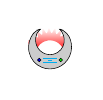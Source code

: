 \begin{tikzpicture}[x=0.6ex,y=0.6ex]
    
    \begin{scope}[rotate=0,very thin]
     \shade [bottom color=red,top color=white](25:2) -- (25:3) decorate[decoration={snake,amplitude=1,segment length=2}]{-- (25:3)arc(25:165:3)}--(165:2) --(165:2)arc(165:25:2)--cycle;
        \filldraw[fill=black!20,rounded corners=1] ([shift=(-235:2)]0,2) arc (-235:55:2) -- ([shift=(55:3)]0,1) arc (55:-235:3) -- cycle;
       
        \filldraw[fill=green] (1.5,-0.75) circle (0.25);
        \filldraw[fill=blue] (-1.5,-0.75) circle (0.25);
        
        \begin{scope}[color=cyan]
            \draw (-1,-.5) -- (1,-0.5);
            \draw (-.25,-.75) -- (.25,-.75);
            \draw (-1,-1) -- (1,-1);
        \end{scope}

    \end{scope}
\end{tikzpicture}